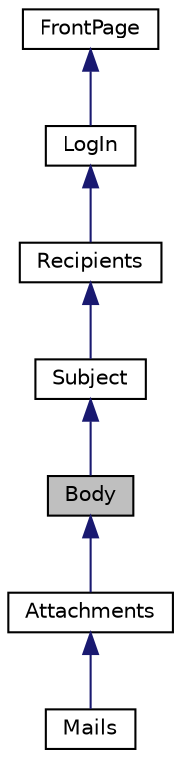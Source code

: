 digraph "Body"
{
 // LATEX_PDF_SIZE
  edge [fontname="Helvetica",fontsize="10",labelfontname="Helvetica",labelfontsize="10"];
  node [fontname="Helvetica",fontsize="10",shape=record];
  Node1 [label="Body",height=0.2,width=0.4,color="black", fillcolor="grey75", style="filled", fontcolor="black",tooltip=" "];
  Node2 -> Node1 [dir="back",color="midnightblue",fontsize="10",style="solid"];
  Node2 [label="Subject",height=0.2,width=0.4,color="black", fillcolor="white", style="filled",URL="$class_subject.html",tooltip=" "];
  Node3 -> Node2 [dir="back",color="midnightblue",fontsize="10",style="solid"];
  Node3 [label="Recipients",height=0.2,width=0.4,color="black", fillcolor="white", style="filled",URL="$class_recipients.html",tooltip=" "];
  Node4 -> Node3 [dir="back",color="midnightblue",fontsize="10",style="solid"];
  Node4 [label="LogIn",height=0.2,width=0.4,color="black", fillcolor="white", style="filled",URL="$class_log_in.html",tooltip=" "];
  Node5 -> Node4 [dir="back",color="midnightblue",fontsize="10",style="solid"];
  Node5 [label="FrontPage",height=0.2,width=0.4,color="black", fillcolor="white", style="filled",URL="$class_front_page.html",tooltip=" "];
  Node1 -> Node6 [dir="back",color="midnightblue",fontsize="10",style="solid"];
  Node6 [label="Attachments",height=0.2,width=0.4,color="black", fillcolor="white", style="filled",URL="$class_attachments.html",tooltip=" "];
  Node6 -> Node7 [dir="back",color="midnightblue",fontsize="10",style="solid"];
  Node7 [label="Mails",height=0.2,width=0.4,color="black", fillcolor="white", style="filled",URL="$class_mails.html",tooltip=" "];
}
